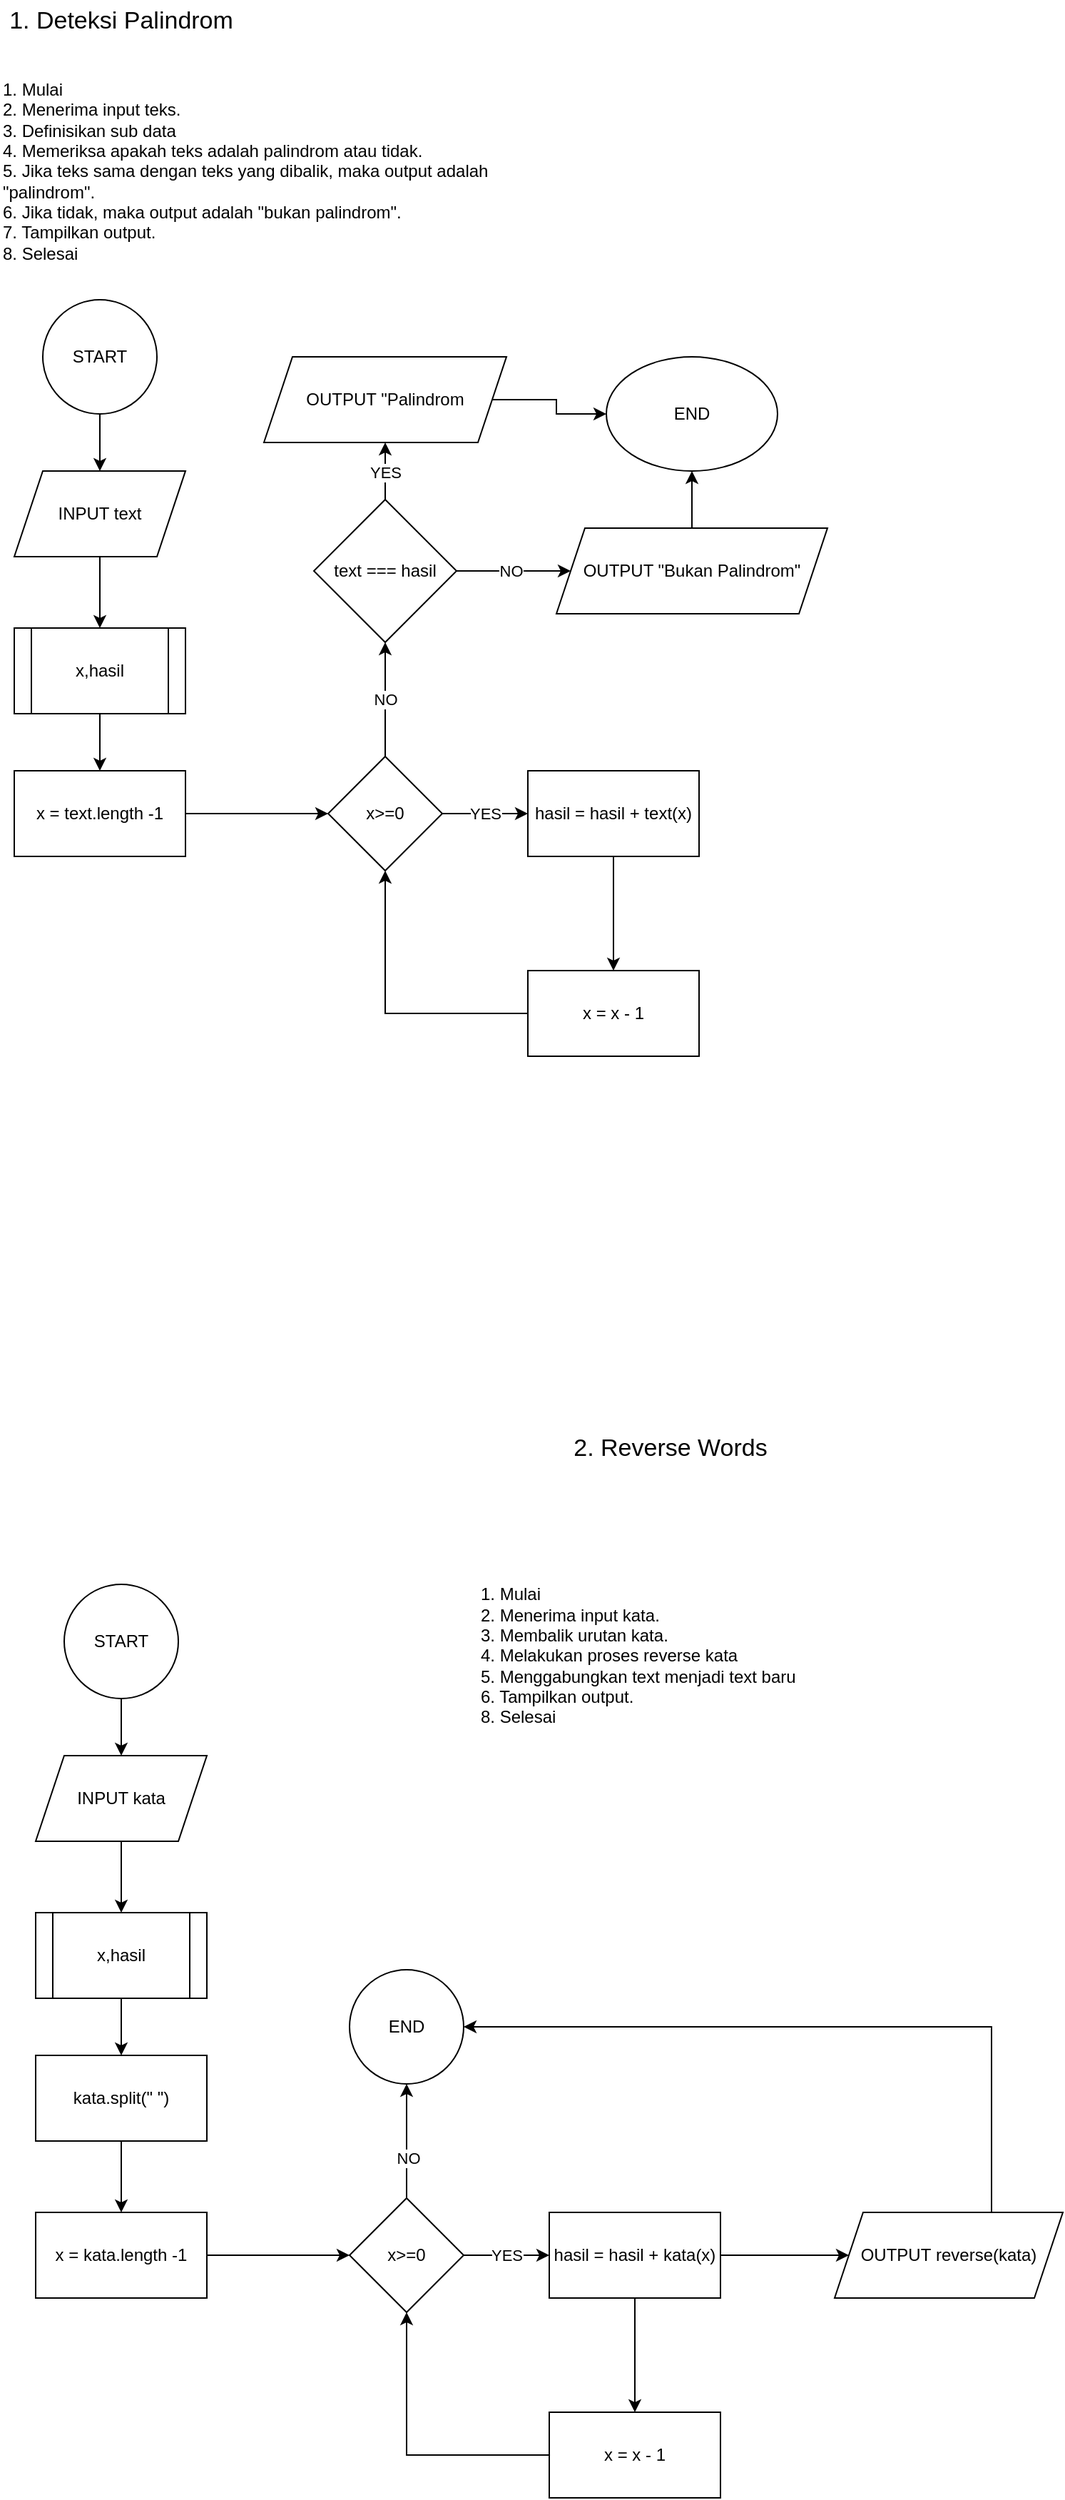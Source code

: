 <mxfile version="22.0.6" type="device">
  <diagram name="Page-1" id="fKvxa2a4FXHCpDpD-UzX">
    <mxGraphModel dx="1354" dy="720" grid="1" gridSize="10" guides="1" tooltips="1" connect="1" arrows="1" fold="1" page="1" pageScale="1" pageWidth="850" pageHeight="1100" math="0" shadow="0">
      <root>
        <mxCell id="0" />
        <mxCell id="1" parent="0" />
        <mxCell id="v9lGtr-evZsc1o8ztyv5-2" value="1. Deteksi Palindrom" style="text;html=1;strokeColor=none;fillColor=none;align=center;verticalAlign=middle;whiteSpace=wrap;rounded=0;fontSize=17;" vertex="1" parent="1">
          <mxGeometry x="40" y="120" width="170" height="30" as="geometry" />
        </mxCell>
        <mxCell id="v9lGtr-evZsc1o8ztyv5-3" value="&lt;div&gt;1. Mulai&lt;/div&gt;&lt;div&gt;2. Menerima input teks.&lt;br&gt;3. Definisikan sub data&lt;/div&gt;&lt;div&gt;4. Memeriksa apakah teks adalah palindrom atau tidak.&lt;/div&gt;&lt;div&gt;5. Jika teks sama dengan teks yang dibalik, maka output adalah &quot;palindrom&quot;.&lt;/div&gt;&lt;div&gt;6. Jika tidak, maka output adalah &quot;bukan palindrom&quot;.&lt;/div&gt;&lt;div&gt;7. Tampilkan output.&lt;/div&gt;&lt;div&gt;8. Selesai&lt;/div&gt;" style="text;html=1;strokeColor=none;fillColor=none;align=left;verticalAlign=middle;whiteSpace=wrap;rounded=0;" vertex="1" parent="1">
          <mxGeometry x="40" y="180" width="350" height="120" as="geometry" />
        </mxCell>
        <mxCell id="v9lGtr-evZsc1o8ztyv5-8" style="edgeStyle=orthogonalEdgeStyle;rounded=0;orthogonalLoop=1;jettySize=auto;html=1;entryX=0.5;entryY=0;entryDx=0;entryDy=0;" edge="1" parent="1" source="v9lGtr-evZsc1o8ztyv5-4" target="v9lGtr-evZsc1o8ztyv5-5">
          <mxGeometry relative="1" as="geometry" />
        </mxCell>
        <mxCell id="v9lGtr-evZsc1o8ztyv5-4" value="START" style="ellipse;whiteSpace=wrap;html=1;aspect=fixed;" vertex="1" parent="1">
          <mxGeometry x="70" y="330" width="80" height="80" as="geometry" />
        </mxCell>
        <mxCell id="v9lGtr-evZsc1o8ztyv5-9" value="" style="edgeStyle=orthogonalEdgeStyle;rounded=0;orthogonalLoop=1;jettySize=auto;html=1;" edge="1" parent="1" source="v9lGtr-evZsc1o8ztyv5-5" target="v9lGtr-evZsc1o8ztyv5-42">
          <mxGeometry relative="1" as="geometry">
            <mxPoint x="110" y="560" as="targetPoint" />
          </mxGeometry>
        </mxCell>
        <mxCell id="v9lGtr-evZsc1o8ztyv5-5" value="INPUT text" style="shape=parallelogram;perimeter=parallelogramPerimeter;whiteSpace=wrap;html=1;fixedSize=1;" vertex="1" parent="1">
          <mxGeometry x="50" y="450" width="120" height="60" as="geometry" />
        </mxCell>
        <mxCell id="v9lGtr-evZsc1o8ztyv5-45" value="" style="edgeStyle=orthogonalEdgeStyle;rounded=0;orthogonalLoop=1;jettySize=auto;html=1;" edge="1" parent="1" source="v9lGtr-evZsc1o8ztyv5-42" target="v9lGtr-evZsc1o8ztyv5-44">
          <mxGeometry relative="1" as="geometry" />
        </mxCell>
        <mxCell id="v9lGtr-evZsc1o8ztyv5-42" value="x,hasil" style="shape=process;whiteSpace=wrap;html=1;backgroundOutline=1;" vertex="1" parent="1">
          <mxGeometry x="50" y="560" width="120" height="60" as="geometry" />
        </mxCell>
        <mxCell id="v9lGtr-evZsc1o8ztyv5-48" value="" style="edgeStyle=orthogonalEdgeStyle;rounded=0;orthogonalLoop=1;jettySize=auto;html=1;" edge="1" parent="1" source="v9lGtr-evZsc1o8ztyv5-44" target="v9lGtr-evZsc1o8ztyv5-47">
          <mxGeometry relative="1" as="geometry" />
        </mxCell>
        <mxCell id="v9lGtr-evZsc1o8ztyv5-44" value="x = text.length -1" style="rounded=0;whiteSpace=wrap;html=1;" vertex="1" parent="1">
          <mxGeometry x="50" y="660" width="120" height="60" as="geometry" />
        </mxCell>
        <mxCell id="v9lGtr-evZsc1o8ztyv5-50" value="YES" style="edgeStyle=orthogonalEdgeStyle;rounded=0;orthogonalLoop=1;jettySize=auto;html=1;" edge="1" parent="1" source="v9lGtr-evZsc1o8ztyv5-47" target="v9lGtr-evZsc1o8ztyv5-49">
          <mxGeometry relative="1" as="geometry">
            <Array as="points">
              <mxPoint x="380" y="690" />
              <mxPoint x="380" y="690" />
            </Array>
          </mxGeometry>
        </mxCell>
        <mxCell id="v9lGtr-evZsc1o8ztyv5-55" value="NO" style="edgeStyle=orthogonalEdgeStyle;rounded=0;orthogonalLoop=1;jettySize=auto;html=1;" edge="1" parent="1" source="v9lGtr-evZsc1o8ztyv5-47" target="v9lGtr-evZsc1o8ztyv5-54">
          <mxGeometry relative="1" as="geometry" />
        </mxCell>
        <mxCell id="v9lGtr-evZsc1o8ztyv5-47" value="x&amp;gt;=0" style="rhombus;whiteSpace=wrap;html=1;rounded=0;" vertex="1" parent="1">
          <mxGeometry x="270" y="650" width="80" height="80" as="geometry" />
        </mxCell>
        <mxCell id="v9lGtr-evZsc1o8ztyv5-52" value="" style="edgeStyle=orthogonalEdgeStyle;rounded=0;orthogonalLoop=1;jettySize=auto;html=1;" edge="1" parent="1" source="v9lGtr-evZsc1o8ztyv5-49" target="v9lGtr-evZsc1o8ztyv5-51">
          <mxGeometry relative="1" as="geometry" />
        </mxCell>
        <mxCell id="v9lGtr-evZsc1o8ztyv5-49" value="hasil = hasil + text(x)" style="whiteSpace=wrap;html=1;rounded=0;" vertex="1" parent="1">
          <mxGeometry x="410" y="660" width="120" height="60" as="geometry" />
        </mxCell>
        <mxCell id="v9lGtr-evZsc1o8ztyv5-53" style="edgeStyle=orthogonalEdgeStyle;rounded=0;orthogonalLoop=1;jettySize=auto;html=1;entryX=0.5;entryY=1;entryDx=0;entryDy=0;" edge="1" parent="1" source="v9lGtr-evZsc1o8ztyv5-51" target="v9lGtr-evZsc1o8ztyv5-47">
          <mxGeometry relative="1" as="geometry" />
        </mxCell>
        <mxCell id="v9lGtr-evZsc1o8ztyv5-51" value="x = x - 1" style="whiteSpace=wrap;html=1;rounded=0;" vertex="1" parent="1">
          <mxGeometry x="410" y="800" width="120" height="60" as="geometry" />
        </mxCell>
        <mxCell id="v9lGtr-evZsc1o8ztyv5-58" value="" style="edgeStyle=orthogonalEdgeStyle;rounded=0;orthogonalLoop=1;jettySize=auto;html=1;" edge="1" parent="1" source="v9lGtr-evZsc1o8ztyv5-54" target="v9lGtr-evZsc1o8ztyv5-57">
          <mxGeometry relative="1" as="geometry" />
        </mxCell>
        <mxCell id="v9lGtr-evZsc1o8ztyv5-59" value="YES" style="edgeLabel;html=1;align=center;verticalAlign=middle;resizable=0;points=[];" vertex="1" connectable="0" parent="v9lGtr-evZsc1o8ztyv5-58">
          <mxGeometry x="-0.062" relative="1" as="geometry">
            <mxPoint as="offset" />
          </mxGeometry>
        </mxCell>
        <mxCell id="v9lGtr-evZsc1o8ztyv5-61" value="" style="edgeStyle=orthogonalEdgeStyle;rounded=0;orthogonalLoop=1;jettySize=auto;html=1;" edge="1" parent="1" source="v9lGtr-evZsc1o8ztyv5-54" target="v9lGtr-evZsc1o8ztyv5-60">
          <mxGeometry relative="1" as="geometry" />
        </mxCell>
        <mxCell id="v9lGtr-evZsc1o8ztyv5-62" value="NO" style="edgeLabel;html=1;align=center;verticalAlign=middle;resizable=0;points=[];" vertex="1" connectable="0" parent="v9lGtr-evZsc1o8ztyv5-61">
          <mxGeometry x="-0.044" relative="1" as="geometry">
            <mxPoint as="offset" />
          </mxGeometry>
        </mxCell>
        <mxCell id="v9lGtr-evZsc1o8ztyv5-54" value="text === hasil" style="rhombus;whiteSpace=wrap;html=1;rounded=0;" vertex="1" parent="1">
          <mxGeometry x="260" y="470" width="100" height="100" as="geometry" />
        </mxCell>
        <mxCell id="v9lGtr-evZsc1o8ztyv5-64" style="edgeStyle=orthogonalEdgeStyle;rounded=0;orthogonalLoop=1;jettySize=auto;html=1;entryX=0;entryY=0.5;entryDx=0;entryDy=0;" edge="1" parent="1" source="v9lGtr-evZsc1o8ztyv5-57" target="v9lGtr-evZsc1o8ztyv5-63">
          <mxGeometry relative="1" as="geometry" />
        </mxCell>
        <mxCell id="v9lGtr-evZsc1o8ztyv5-57" value="OUTPUT &quot;Palindrom" style="shape=parallelogram;perimeter=parallelogramPerimeter;whiteSpace=wrap;html=1;fixedSize=1;rounded=0;" vertex="1" parent="1">
          <mxGeometry x="225" y="370" width="170" height="60" as="geometry" />
        </mxCell>
        <mxCell id="v9lGtr-evZsc1o8ztyv5-66" style="edgeStyle=orthogonalEdgeStyle;rounded=0;orthogonalLoop=1;jettySize=auto;html=1;exitX=0.5;exitY=0;exitDx=0;exitDy=0;entryX=0.5;entryY=1;entryDx=0;entryDy=0;" edge="1" parent="1" source="v9lGtr-evZsc1o8ztyv5-60" target="v9lGtr-evZsc1o8ztyv5-63">
          <mxGeometry relative="1" as="geometry" />
        </mxCell>
        <mxCell id="v9lGtr-evZsc1o8ztyv5-60" value="OUTPUT &quot;Bukan Palindrom&quot;" style="shape=parallelogram;perimeter=parallelogramPerimeter;whiteSpace=wrap;html=1;fixedSize=1;rounded=0;" vertex="1" parent="1">
          <mxGeometry x="430" y="490" width="190" height="60" as="geometry" />
        </mxCell>
        <mxCell id="v9lGtr-evZsc1o8ztyv5-63" value="END" style="ellipse;whiteSpace=wrap;html=1;" vertex="1" parent="1">
          <mxGeometry x="465" y="370" width="120" height="80" as="geometry" />
        </mxCell>
        <mxCell id="jIOjy-aitf5Jmhus7oIK-1" style="edgeStyle=orthogonalEdgeStyle;rounded=0;orthogonalLoop=1;jettySize=auto;html=1;entryX=0.5;entryY=0;entryDx=0;entryDy=0;" edge="1" parent="1" source="jIOjy-aitf5Jmhus7oIK-2" target="jIOjy-aitf5Jmhus7oIK-4">
          <mxGeometry relative="1" as="geometry" />
        </mxCell>
        <mxCell id="jIOjy-aitf5Jmhus7oIK-2" value="START" style="ellipse;whiteSpace=wrap;html=1;aspect=fixed;" vertex="1" parent="1">
          <mxGeometry x="85" y="1230" width="80" height="80" as="geometry" />
        </mxCell>
        <mxCell id="jIOjy-aitf5Jmhus7oIK-3" value="" style="edgeStyle=orthogonalEdgeStyle;rounded=0;orthogonalLoop=1;jettySize=auto;html=1;" edge="1" parent="1" source="jIOjy-aitf5Jmhus7oIK-4" target="jIOjy-aitf5Jmhus7oIK-6">
          <mxGeometry relative="1" as="geometry">
            <mxPoint x="125" y="1460" as="targetPoint" />
          </mxGeometry>
        </mxCell>
        <mxCell id="jIOjy-aitf5Jmhus7oIK-4" value="INPUT kata" style="shape=parallelogram;perimeter=parallelogramPerimeter;whiteSpace=wrap;html=1;fixedSize=1;" vertex="1" parent="1">
          <mxGeometry x="65" y="1350" width="120" height="60" as="geometry" />
        </mxCell>
        <mxCell id="jIOjy-aitf5Jmhus7oIK-5" value="" style="edgeStyle=orthogonalEdgeStyle;rounded=0;orthogonalLoop=1;jettySize=auto;html=1;" edge="1" parent="1" source="jIOjy-aitf5Jmhus7oIK-6" target="jIOjy-aitf5Jmhus7oIK-19">
          <mxGeometry relative="1" as="geometry" />
        </mxCell>
        <mxCell id="jIOjy-aitf5Jmhus7oIK-6" value="x,hasil" style="shape=process;whiteSpace=wrap;html=1;backgroundOutline=1;" vertex="1" parent="1">
          <mxGeometry x="65" y="1460" width="120" height="60" as="geometry" />
        </mxCell>
        <mxCell id="jIOjy-aitf5Jmhus7oIK-7" value="" style="edgeStyle=orthogonalEdgeStyle;rounded=0;orthogonalLoop=1;jettySize=auto;html=1;" edge="1" parent="1" source="jIOjy-aitf5Jmhus7oIK-8" target="jIOjy-aitf5Jmhus7oIK-12">
          <mxGeometry relative="1" as="geometry" />
        </mxCell>
        <mxCell id="jIOjy-aitf5Jmhus7oIK-8" value="x = kata.length -1" style="rounded=0;whiteSpace=wrap;html=1;" vertex="1" parent="1">
          <mxGeometry x="65" y="1670" width="120" height="60" as="geometry" />
        </mxCell>
        <mxCell id="jIOjy-aitf5Jmhus7oIK-9" value="YES" style="edgeStyle=orthogonalEdgeStyle;rounded=0;orthogonalLoop=1;jettySize=auto;html=1;" edge="1" parent="1" source="jIOjy-aitf5Jmhus7oIK-12" target="jIOjy-aitf5Jmhus7oIK-15">
          <mxGeometry relative="1" as="geometry">
            <Array as="points">
              <mxPoint x="395" y="1700" />
              <mxPoint x="395" y="1700" />
            </Array>
          </mxGeometry>
        </mxCell>
        <mxCell id="jIOjy-aitf5Jmhus7oIK-10" value="" style="edgeStyle=orthogonalEdgeStyle;rounded=0;orthogonalLoop=1;jettySize=auto;html=1;" edge="1" parent="1" source="jIOjy-aitf5Jmhus7oIK-12" target="jIOjy-aitf5Jmhus7oIK-20">
          <mxGeometry relative="1" as="geometry" />
        </mxCell>
        <mxCell id="jIOjy-aitf5Jmhus7oIK-11" value="NO" style="edgeLabel;html=1;align=center;verticalAlign=middle;resizable=0;points=[];" vertex="1" connectable="0" parent="jIOjy-aitf5Jmhus7oIK-10">
          <mxGeometry x="-0.3" y="-1" relative="1" as="geometry">
            <mxPoint as="offset" />
          </mxGeometry>
        </mxCell>
        <mxCell id="jIOjy-aitf5Jmhus7oIK-12" value="x&amp;gt;=0" style="rhombus;whiteSpace=wrap;html=1;rounded=0;" vertex="1" parent="1">
          <mxGeometry x="285" y="1660" width="80" height="80" as="geometry" />
        </mxCell>
        <mxCell id="jIOjy-aitf5Jmhus7oIK-13" value="" style="edgeStyle=orthogonalEdgeStyle;rounded=0;orthogonalLoop=1;jettySize=auto;html=1;" edge="1" parent="1" source="jIOjy-aitf5Jmhus7oIK-15" target="jIOjy-aitf5Jmhus7oIK-17">
          <mxGeometry relative="1" as="geometry" />
        </mxCell>
        <mxCell id="jIOjy-aitf5Jmhus7oIK-14" value="" style="edgeStyle=orthogonalEdgeStyle;rounded=0;orthogonalLoop=1;jettySize=auto;html=1;" edge="1" parent="1" source="jIOjy-aitf5Jmhus7oIK-15" target="jIOjy-aitf5Jmhus7oIK-22">
          <mxGeometry relative="1" as="geometry" />
        </mxCell>
        <mxCell id="jIOjy-aitf5Jmhus7oIK-15" value="hasil = hasil + kata(x)" style="whiteSpace=wrap;html=1;rounded=0;" vertex="1" parent="1">
          <mxGeometry x="425" y="1670" width="120" height="60" as="geometry" />
        </mxCell>
        <mxCell id="jIOjy-aitf5Jmhus7oIK-16" style="edgeStyle=orthogonalEdgeStyle;rounded=0;orthogonalLoop=1;jettySize=auto;html=1;entryX=0.5;entryY=1;entryDx=0;entryDy=0;" edge="1" parent="1" source="jIOjy-aitf5Jmhus7oIK-17" target="jIOjy-aitf5Jmhus7oIK-12">
          <mxGeometry relative="1" as="geometry" />
        </mxCell>
        <mxCell id="jIOjy-aitf5Jmhus7oIK-17" value="x = x - 1" style="whiteSpace=wrap;html=1;rounded=0;" vertex="1" parent="1">
          <mxGeometry x="425" y="1810" width="120" height="60" as="geometry" />
        </mxCell>
        <mxCell id="jIOjy-aitf5Jmhus7oIK-18" value="" style="edgeStyle=orthogonalEdgeStyle;rounded=0;orthogonalLoop=1;jettySize=auto;html=1;" edge="1" parent="1" source="jIOjy-aitf5Jmhus7oIK-19" target="jIOjy-aitf5Jmhus7oIK-8">
          <mxGeometry relative="1" as="geometry" />
        </mxCell>
        <mxCell id="jIOjy-aitf5Jmhus7oIK-19" value="kata.split(&quot; &quot;)" style="rounded=0;whiteSpace=wrap;html=1;" vertex="1" parent="1">
          <mxGeometry x="65" y="1560" width="120" height="60" as="geometry" />
        </mxCell>
        <mxCell id="jIOjy-aitf5Jmhus7oIK-20" value="END" style="ellipse;whiteSpace=wrap;html=1;rounded=0;" vertex="1" parent="1">
          <mxGeometry x="285" y="1500" width="80" height="80" as="geometry" />
        </mxCell>
        <mxCell id="jIOjy-aitf5Jmhus7oIK-21" style="edgeStyle=orthogonalEdgeStyle;rounded=0;orthogonalLoop=1;jettySize=auto;html=1;entryX=1;entryY=0.5;entryDx=0;entryDy=0;" edge="1" parent="1" source="jIOjy-aitf5Jmhus7oIK-22" target="jIOjy-aitf5Jmhus7oIK-20">
          <mxGeometry relative="1" as="geometry">
            <Array as="points">
              <mxPoint x="735" y="1540" />
            </Array>
          </mxGeometry>
        </mxCell>
        <mxCell id="jIOjy-aitf5Jmhus7oIK-22" value="OUTPUT&amp;nbsp;reverse(kata)" style="shape=parallelogram;perimeter=parallelogramPerimeter;whiteSpace=wrap;html=1;fixedSize=1;rounded=0;" vertex="1" parent="1">
          <mxGeometry x="625" y="1670" width="160" height="60" as="geometry" />
        </mxCell>
        <mxCell id="jIOjy-aitf5Jmhus7oIK-23" value="2.&amp;nbsp;Reverse Words" style="text;html=1;strokeColor=none;fillColor=none;align=center;verticalAlign=middle;whiteSpace=wrap;rounded=0;fontSize=17;" vertex="1" parent="1">
          <mxGeometry x="425" y="1120" width="170" height="30" as="geometry" />
        </mxCell>
        <mxCell id="jIOjy-aitf5Jmhus7oIK-24" value="&lt;div&gt;1. Mulai&lt;/div&gt;&lt;div&gt;2. Menerima input kata.&lt;br&gt;3. Membalik urutan kata.&lt;/div&gt;&lt;div&gt;4. Melakukan proses reverse kata&lt;/div&gt;&lt;div&gt;5. Menggabungkan text menjadi text baru&lt;/div&gt;&lt;div&gt;6. Tampilkan output.&lt;/div&gt;&lt;div&gt;8. Selesai&lt;/div&gt;" style="text;html=1;strokeColor=none;fillColor=none;align=left;verticalAlign=middle;whiteSpace=wrap;rounded=0;" vertex="1" parent="1">
          <mxGeometry x="375" y="1220" width="335" height="120" as="geometry" />
        </mxCell>
      </root>
    </mxGraphModel>
  </diagram>
</mxfile>
